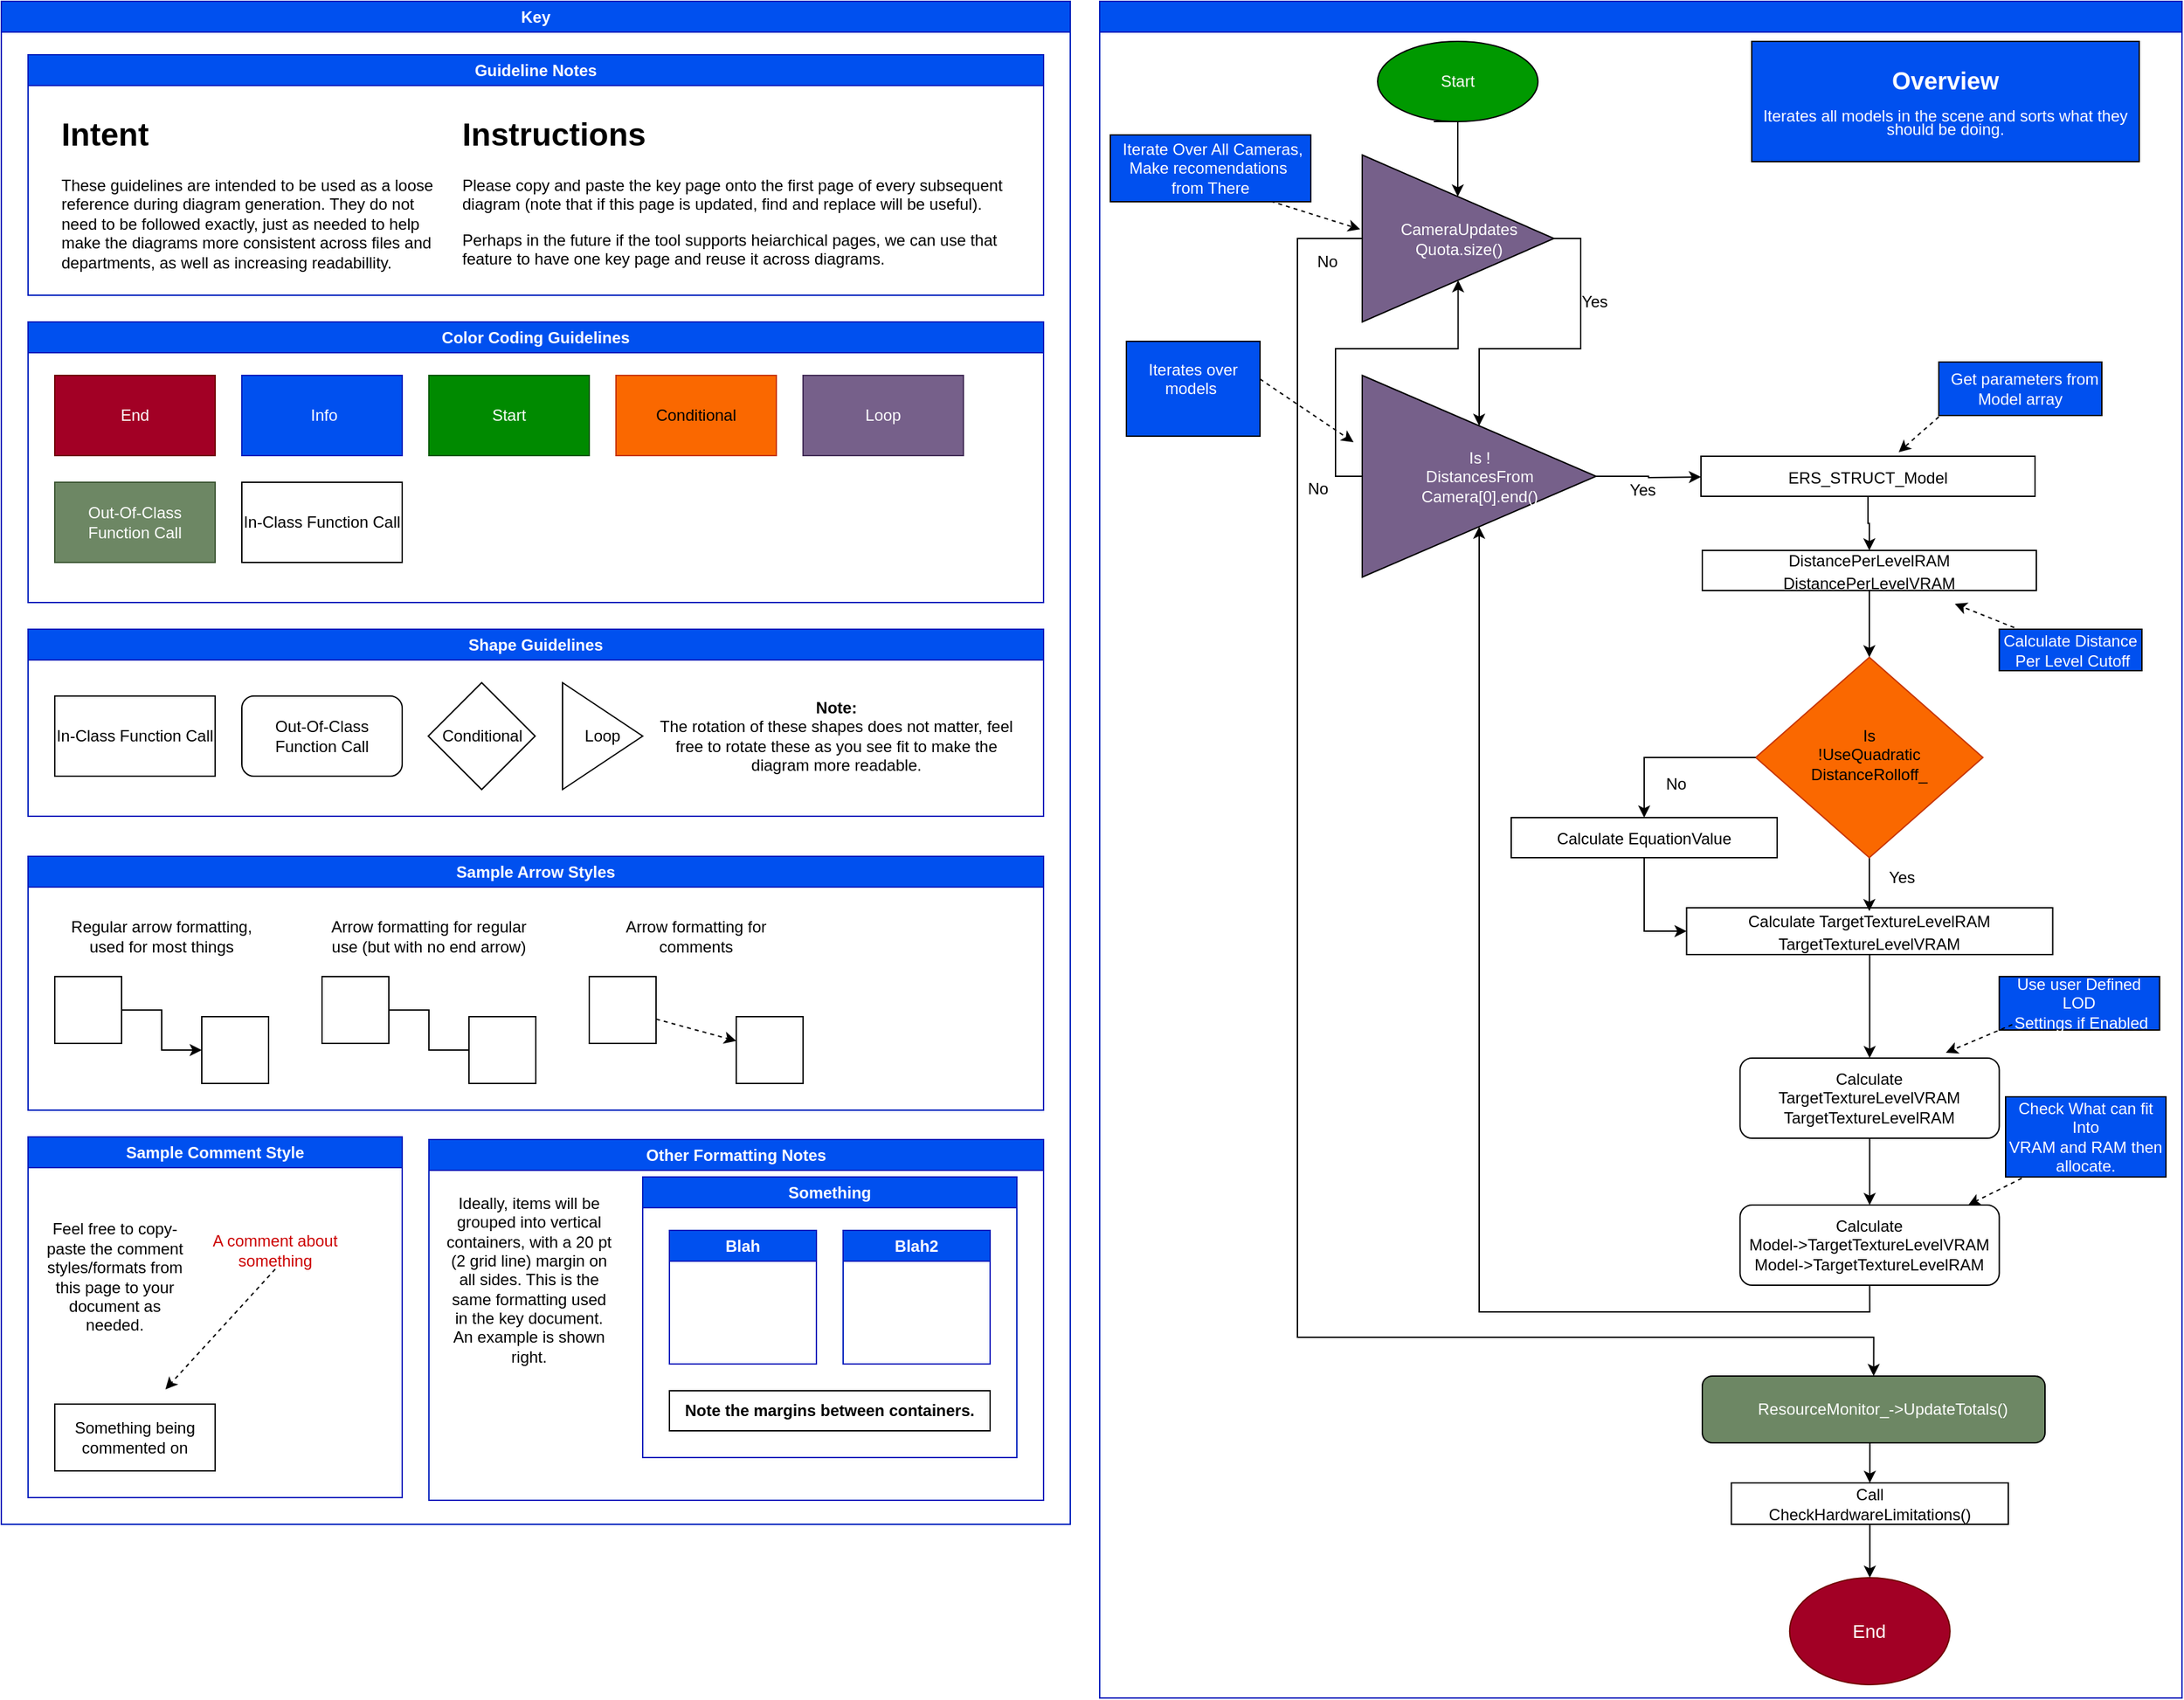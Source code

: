 <mxfile version="20.8.16" type="device"><diagram id="C5RBs43oDa-KdzZeNtuy" name="Page-1"><mxGraphModel dx="3312" dy="820" grid="1" gridSize="10" guides="1" tooltips="1" connect="1" arrows="1" fold="1" page="1" pageScale="1" pageWidth="827" pageHeight="1169" math="0" shadow="0"><root><mxCell id="WIyWlLk6GJQsqaUBKTNV-0"/><mxCell id="WIyWlLk6GJQsqaUBKTNV-1" parent="WIyWlLk6GJQsqaUBKTNV-0"/><mxCell id="2A2WR5lvEW17v0zDYdmm-0" value="" style="swimlane;whiteSpace=wrap;html=1;fillColor=#0050ef;fontColor=#FFFFFF;strokeColor=#001DBC;startSize=23;" parent="WIyWlLk6GJQsqaUBKTNV-1" vertex="1"><mxGeometry x="-818" y="20" width="810" height="1270" as="geometry"/></mxCell><mxCell id="4I0pWPK1nlTVH2F_2-ja-44" value="End" style="ellipse;whiteSpace=wrap;html=1;labelBackgroundColor=none;fontSize=14;labelBorderColor=none;fillColor=#a20025;fontColor=#ffffff;strokeColor=#6F0000;" parent="2A2WR5lvEW17v0zDYdmm-0" vertex="1"><mxGeometry x="516.38" y="1180" width="120" height="80" as="geometry"/></mxCell><mxCell id="2A2WR5lvEW17v0zDYdmm-2" value="&lt;h1 style=&quot;text-align: center;&quot;&gt;&lt;br&gt;&lt;/h1&gt;" style="text;html=1;strokeColor=none;fillColor=none;spacing=5;spacingTop=-20;whiteSpace=wrap;overflow=hidden;rounded=0;fontColor=default;labelBackgroundColor=none;" parent="2A2WR5lvEW17v0zDYdmm-0" vertex="1"><mxGeometry x="390" y="30" width="370" height="80" as="geometry"/></mxCell><mxCell id="2A2WR5lvEW17v0zDYdmm-10" style="edgeStyle=orthogonalEdgeStyle;rounded=0;orthogonalLoop=1;jettySize=auto;html=1;fontColor=#000000;endArrow=classic;endFill=1;" parent="2A2WR5lvEW17v0zDYdmm-0" target="O3GjJdAVlGLCjwPJykgu-1" edge="1"><mxGeometry relative="1" as="geometry"><mxPoint x="250" y="90" as="sourcePoint"/><mxPoint x="250" y="130" as="targetPoint"/><Array as="points"><mxPoint x="268" y="90"/></Array></mxGeometry></mxCell><mxCell id="O3GjJdAVlGLCjwPJykgu-57" style="edgeStyle=orthogonalEdgeStyle;rounded=0;orthogonalLoop=1;jettySize=auto;html=1;exitX=1;exitY=0.5;exitDx=0;exitDy=0;entryX=0.5;entryY=0;entryDx=0;entryDy=0;" parent="2A2WR5lvEW17v0zDYdmm-0" source="O3GjJdAVlGLCjwPJykgu-1" target="O3GjJdAVlGLCjwPJykgu-4" edge="1"><mxGeometry relative="1" as="geometry"/></mxCell><mxCell id="O3GjJdAVlGLCjwPJykgu-59" style="edgeStyle=orthogonalEdgeStyle;rounded=0;orthogonalLoop=1;jettySize=auto;html=1;exitX=0;exitY=0.5;exitDx=0;exitDy=0;entryX=0.5;entryY=0;entryDx=0;entryDy=0;" parent="2A2WR5lvEW17v0zDYdmm-0" source="O3GjJdAVlGLCjwPJykgu-1" target="O3GjJdAVlGLCjwPJykgu-41" edge="1"><mxGeometry relative="1" as="geometry"><mxPoint x="130" y="370" as="targetPoint"/><Array as="points"><mxPoint x="148" y="178"/><mxPoint x="148" y="1000"/><mxPoint x="579" y="1000"/></Array></mxGeometry></mxCell><mxCell id="O3GjJdAVlGLCjwPJykgu-1" value="&lt;font color=&quot;#ffffff&quot;&gt;CameraUpdates&lt;br&gt;Quota.size()&lt;/font&gt;" style="triangle;whiteSpace=wrap;html=1;fillColor=#76608A;" parent="2A2WR5lvEW17v0zDYdmm-0" vertex="1"><mxGeometry x="196.5" y="115" width="143.5" height="125" as="geometry"/></mxCell><mxCell id="YO7FioUosRV2KcwGIZru-86" style="edgeStyle=orthogonalEdgeStyle;rounded=0;orthogonalLoop=1;jettySize=auto;html=1;exitX=0;exitY=0.5;exitDx=0;exitDy=0;" parent="2A2WR5lvEW17v0zDYdmm-0" source="O3GjJdAVlGLCjwPJykgu-4" target="O3GjJdAVlGLCjwPJykgu-1" edge="1"><mxGeometry relative="1" as="geometry"/></mxCell><mxCell id="O3GjJdAVlGLCjwPJykgu-23" value="&lt;font color=&quot;#fffafa&quot;&gt;Start&lt;/font&gt;" style="ellipse;whiteSpace=wrap;html=1;fillColor=#009900;" parent="2A2WR5lvEW17v0zDYdmm-0" vertex="1"><mxGeometry x="208" y="30" width="120" height="60" as="geometry"/></mxCell><mxCell id="O3GjJdAVlGLCjwPJykgu-44" style="edgeStyle=orthogonalEdgeStyle;rounded=0;orthogonalLoop=1;jettySize=auto;html=1;exitX=0.5;exitY=1;exitDx=0;exitDy=0;entryX=0.5;entryY=0;entryDx=0;entryDy=0;" parent="2A2WR5lvEW17v0zDYdmm-0" source="O3GjJdAVlGLCjwPJykgu-40" target="4I0pWPK1nlTVH2F_2-ja-44" edge="1"><mxGeometry relative="1" as="geometry"/></mxCell><mxCell id="O3GjJdAVlGLCjwPJykgu-40" value="Call &lt;br&gt;CheckHardwareLimitations()" style="rounded=0;whiteSpace=wrap;html=1;" parent="2A2WR5lvEW17v0zDYdmm-0" vertex="1"><mxGeometry x="472.75" y="1109" width="207.25" height="31" as="geometry"/></mxCell><mxCell id="O3GjJdAVlGLCjwPJykgu-48" value="No" style="text;html=1;align=center;verticalAlign=middle;resizable=0;points=[];autosize=1;strokeColor=none;fillColor=none;" parent="2A2WR5lvEW17v0zDYdmm-0" vertex="1"><mxGeometry x="143" y="350" width="40" height="30" as="geometry"/></mxCell><mxCell id="O3GjJdAVlGLCjwPJykgu-58" value="Yes" style="text;html=1;align=center;verticalAlign=middle;resizable=0;points=[];autosize=1;strokeColor=none;fillColor=none;" parent="2A2WR5lvEW17v0zDYdmm-0" vertex="1"><mxGeometry x="350" y="210" width="40" height="30" as="geometry"/></mxCell><mxCell id="O3GjJdAVlGLCjwPJykgu-60" value="No" style="text;html=1;align=center;verticalAlign=middle;resizable=0;points=[];autosize=1;strokeColor=none;fillColor=none;" parent="2A2WR5lvEW17v0zDYdmm-0" vertex="1"><mxGeometry x="150" y="180" width="40" height="30" as="geometry"/></mxCell><mxCell id="YO7FioUosRV2KcwGIZru-0" style="rounded=0;orthogonalLoop=1;jettySize=auto;html=1;fontColor=default;endArrow=classic;endFill=1;dashed=1;" parent="2A2WR5lvEW17v0zDYdmm-0" edge="1"><mxGeometry relative="1" as="geometry"><mxPoint x="110" y="276" as="sourcePoint"/><mxPoint x="190" y="330" as="targetPoint"/><Array as="points"><mxPoint x="110" y="276"/></Array></mxGeometry></mxCell><mxCell id="YO7FioUosRV2KcwGIZru-1" style="rounded=0;orthogonalLoop=1;jettySize=auto;html=1;fontColor=default;endArrow=classic;endFill=1;dashed=1;entryX=1.124;entryY=-0.312;entryDx=0;entryDy=0;entryPerimeter=0;" parent="2A2WR5lvEW17v0zDYdmm-0" target="O3GjJdAVlGLCjwPJykgu-60" edge="1"><mxGeometry relative="1" as="geometry"><mxPoint x="116.5" y="146" as="sourcePoint"/><mxPoint x="184.06" y="157.98" as="targetPoint"/><Array as="points"><mxPoint x="116.5" y="146"/></Array></mxGeometry></mxCell><mxCell id="YO7FioUosRV2KcwGIZru-9" style="edgeStyle=orthogonalEdgeStyle;rounded=0;orthogonalLoop=1;jettySize=auto;html=1;exitX=0.5;exitY=1;exitDx=0;exitDy=0;entryX=0.5;entryY=0;entryDx=0;entryDy=0;" parent="2A2WR5lvEW17v0zDYdmm-0" source="O3GjJdAVlGLCjwPJykgu-41" target="O3GjJdAVlGLCjwPJykgu-40" edge="1"><mxGeometry relative="1" as="geometry"/></mxCell><mxCell id="O3GjJdAVlGLCjwPJykgu-41" value="&lt;div&gt;&lt;font color=&quot;#ffffff&quot;&gt;&amp;nbsp; &amp;nbsp; ResourceMonitor_-&amp;gt;UpdateTotals()&lt;/font&gt;&lt;/div&gt;" style="rounded=1;whiteSpace=wrap;html=1;fillColor=#6D8764;" parent="2A2WR5lvEW17v0zDYdmm-0" vertex="1"><mxGeometry x="451" y="1029" width="256.5" height="50" as="geometry"/></mxCell><mxCell id="YO7FioUosRV2KcwGIZru-13" value="&lt;div style=&quot;border-color: var(--border-color);&quot;&gt;&lt;span style=&quot;border-color: var(--border-color);&quot;&gt;&lt;font style=&quot;&quot; color=&quot;#ffffff&quot;&gt;&amp;nbsp; Iterate Over All Cameras,&amp;nbsp;&lt;/font&gt;&lt;/span&gt;&lt;/div&gt;&lt;div style=&quot;border-color: var(--border-color);&quot;&gt;&lt;span style=&quot;border-color: var(--border-color);&quot;&gt;&lt;font color=&quot;#ffffff&quot;&gt;Make recomendations&amp;nbsp;&lt;/font&gt;&lt;/span&gt;&lt;/div&gt;&lt;div style=&quot;border-color: var(--border-color);&quot;&gt;&lt;span style=&quot;border-color: var(--border-color);&quot;&gt;&lt;font style=&quot;&quot; color=&quot;#ffffff&quot;&gt;from There&lt;/font&gt;&lt;/span&gt;&lt;/div&gt;" style="rounded=0;whiteSpace=wrap;html=1;fillColor=#0050EF;" parent="2A2WR5lvEW17v0zDYdmm-0" vertex="1"><mxGeometry x="8" y="100" width="150" height="50" as="geometry"/></mxCell><mxCell id="YO7FioUosRV2KcwGIZru-16" value="&lt;p style=&quot;line-height: 100%;&quot;&gt;&lt;/p&gt;&lt;h2 style=&quot;border-color: var(--border-color); line-height: 80%;&quot;&gt;&lt;font color=&quot;#ffffff&quot;&gt;Overview&lt;/font&gt;&lt;/h2&gt;&lt;div style=&quot;border-color: var(--border-color); line-height: 80%;&quot;&gt;&lt;font color=&quot;#ffffff&quot;&gt;Iterates all models in the scene and sorts what they should be doing.&lt;/font&gt;&lt;/div&gt;&lt;p&gt;&lt;/p&gt;" style="rounded=0;whiteSpace=wrap;html=1;fillColor=#0050EF;" parent="2A2WR5lvEW17v0zDYdmm-0" vertex="1"><mxGeometry x="488" y="30" width="290" height="90" as="geometry"/></mxCell><mxCell id="YO7FioUosRV2KcwGIZru-17" value="&lt;div style=&quot;border-color: var(--border-color);&quot;&gt;&lt;span style=&quot;border-color: var(--border-color);&quot;&gt;&lt;font style=&quot;&quot; color=&quot;#ffffff&quot;&gt;&amp;nbsp; Get parameters from Model array&lt;/font&gt;&lt;/span&gt;&lt;/div&gt;" style="rounded=0;whiteSpace=wrap;html=1;fillColor=#0050EF;" parent="2A2WR5lvEW17v0zDYdmm-0" vertex="1"><mxGeometry x="628" y="270" width="122" height="40" as="geometry"/></mxCell><mxCell id="YO7FioUosRV2KcwGIZru-22" value="&lt;div style=&quot;border-color: var(--border-color);&quot;&gt;&lt;span style=&quot;border-color: var(--border-color);&quot;&gt;&lt;font style=&quot;&quot; color=&quot;#ffffff&quot;&gt;Iterates over models&amp;nbsp;&lt;/font&gt;&lt;/span&gt;&lt;br&gt;&lt;/div&gt;&lt;div style=&quot;border-color: var(--border-color);&quot;&gt;&lt;span style=&quot;border-color: var(--border-color);&quot;&gt;&lt;font style=&quot;&quot; color=&quot;#ffffff&quot;&gt;&lt;br&gt;&lt;/font&gt;&lt;/span&gt;&lt;/div&gt;" style="rounded=0;whiteSpace=wrap;html=1;fillColor=#0050EF;" parent="2A2WR5lvEW17v0zDYdmm-0" vertex="1"><mxGeometry x="20" y="254.5" width="100" height="71" as="geometry"/></mxCell><mxCell id="YO7FioUosRV2KcwGIZru-89" value="" style="group" parent="2A2WR5lvEW17v0zDYdmm-0" vertex="1" connectable="0"><mxGeometry x="196.5" y="280" width="610" height="700" as="geometry"/></mxCell><mxCell id="4I0pWPK1nlTVH2F_2-ja-8" value="&lt;font style=&quot;font-size: 12px;&quot;&gt;ERS_STRUCT_Model&lt;/font&gt;" style="rounded=0;whiteSpace=wrap;html=1;labelBackgroundColor=none;fontSize=14;labelBorderColor=none;" parent="YO7FioUosRV2KcwGIZru-89" vertex="1"><mxGeometry x="253.5" y="60.5" width="250" height="30" as="geometry"/></mxCell><mxCell id="4I0pWPK1nlTVH2F_2-ja-32" value="&lt;font style=&quot;font-size: 12px;&quot;&gt;Calculate TargetTextureLevelRAM&lt;br&gt;TargetTextureLevelVRAM&lt;/font&gt;" style="rounded=0;whiteSpace=wrap;html=1;labelBackgroundColor=none;fontSize=14;labelBorderColor=none;" parent="YO7FioUosRV2KcwGIZru-89" vertex="1"><mxGeometry x="242.75" y="398.5" width="274" height="35" as="geometry"/></mxCell><mxCell id="O3GjJdAVlGLCjwPJykgu-7" style="edgeStyle=orthogonalEdgeStyle;rounded=0;orthogonalLoop=1;jettySize=auto;html=1;exitX=1;exitY=0.5;exitDx=0;exitDy=0;" parent="YO7FioUosRV2KcwGIZru-89" source="O3GjJdAVlGLCjwPJykgu-4" edge="1"><mxGeometry relative="1" as="geometry"><mxPoint x="253.5" y="76" as="targetPoint"/></mxGeometry></mxCell><mxCell id="O3GjJdAVlGLCjwPJykgu-4" value="&lt;font color=&quot;#ffffff&quot;&gt;Is ! &lt;br&gt;DistancesFrom&lt;br&gt;Camera[0].end()&lt;/font&gt;" style="triangle;whiteSpace=wrap;html=1;fillColor=#76608A;" parent="YO7FioUosRV2KcwGIZru-89" vertex="1"><mxGeometry width="175" height="151" as="geometry"/></mxCell><mxCell id="O3GjJdAVlGLCjwPJykgu-8" value="&lt;font style=&quot;font-size: 12px;&quot;&gt;DistancePerLevelRAM&lt;br&gt;DistancePerLevelVRAM&lt;/font&gt;" style="rounded=0;whiteSpace=wrap;html=1;labelBackgroundColor=none;fontSize=14;labelBorderColor=none;" parent="YO7FioUosRV2KcwGIZru-89" vertex="1"><mxGeometry x="254.5" y="131" width="250" height="30" as="geometry"/></mxCell><mxCell id="O3GjJdAVlGLCjwPJykgu-9" style="edgeStyle=orthogonalEdgeStyle;rounded=0;orthogonalLoop=1;jettySize=auto;html=1;exitX=0.5;exitY=1;exitDx=0;exitDy=0;entryX=0.5;entryY=0;entryDx=0;entryDy=0;" parent="YO7FioUosRV2KcwGIZru-89" source="4I0pWPK1nlTVH2F_2-ja-8" target="O3GjJdAVlGLCjwPJykgu-8" edge="1"><mxGeometry relative="1" as="geometry"/></mxCell><mxCell id="O3GjJdAVlGLCjwPJykgu-14" style="edgeStyle=orthogonalEdgeStyle;rounded=0;orthogonalLoop=1;jettySize=auto;html=1;exitX=0.5;exitY=1;exitDx=0;exitDy=0;" parent="YO7FioUosRV2KcwGIZru-89" source="O3GjJdAVlGLCjwPJykgu-11" edge="1"><mxGeometry relative="1" as="geometry"><mxPoint x="379.5" y="401" as="targetPoint"/></mxGeometry></mxCell><mxCell id="O3GjJdAVlGLCjwPJykgu-11" value="Is&lt;br&gt;!UseQuadratic&lt;br&gt;DistanceRolloff_" style="rhombus;whiteSpace=wrap;html=1;shadow=0;fontFamily=Helvetica;fontSize=12;align=center;strokeWidth=1;spacing=6;spacingTop=-4;labelBackgroundColor=none;labelBorderColor=none;fillColor=#fa6800;fontColor=#000000;strokeColor=#C73500;" parent="YO7FioUosRV2KcwGIZru-89" vertex="1"><mxGeometry x="294.5" y="211" width="170" height="150" as="geometry"/></mxCell><mxCell id="O3GjJdAVlGLCjwPJykgu-12" style="edgeStyle=orthogonalEdgeStyle;rounded=0;orthogonalLoop=1;jettySize=auto;html=1;exitX=0.5;exitY=1;exitDx=0;exitDy=0;entryX=0.5;entryY=0;entryDx=0;entryDy=0;" parent="YO7FioUosRV2KcwGIZru-89" source="O3GjJdAVlGLCjwPJykgu-8" target="O3GjJdAVlGLCjwPJykgu-11" edge="1"><mxGeometry relative="1" as="geometry"/></mxCell><mxCell id="O3GjJdAVlGLCjwPJykgu-18" style="edgeStyle=orthogonalEdgeStyle;rounded=0;orthogonalLoop=1;jettySize=auto;html=1;exitX=0.5;exitY=1;exitDx=0;exitDy=0;entryX=0;entryY=0.5;entryDx=0;entryDy=0;" parent="YO7FioUosRV2KcwGIZru-89" source="O3GjJdAVlGLCjwPJykgu-16" target="4I0pWPK1nlTVH2F_2-ja-32" edge="1"><mxGeometry relative="1" as="geometry"/></mxCell><mxCell id="O3GjJdAVlGLCjwPJykgu-16" value="&lt;font style=&quot;font-size: 12px;&quot;&gt;Calculate EquationValue&lt;/font&gt;" style="rounded=0;whiteSpace=wrap;html=1;labelBackgroundColor=none;fontSize=14;labelBorderColor=none;" parent="YO7FioUosRV2KcwGIZru-89" vertex="1"><mxGeometry x="111.5" y="331" width="199" height="30" as="geometry"/></mxCell><mxCell id="O3GjJdAVlGLCjwPJykgu-17" style="edgeStyle=orthogonalEdgeStyle;rounded=0;orthogonalLoop=1;jettySize=auto;html=1;exitX=0;exitY=0.5;exitDx=0;exitDy=0;entryX=0.5;entryY=0;entryDx=0;entryDy=0;" parent="YO7FioUosRV2KcwGIZru-89" source="O3GjJdAVlGLCjwPJykgu-11" target="O3GjJdAVlGLCjwPJykgu-16" edge="1"><mxGeometry relative="1" as="geometry"/></mxCell><mxCell id="O3GjJdAVlGLCjwPJykgu-20" value="No" style="text;html=1;align=center;verticalAlign=middle;resizable=0;points=[];autosize=1;strokeColor=none;fillColor=none;" parent="YO7FioUosRV2KcwGIZru-89" vertex="1"><mxGeometry x="214.5" y="291" width="40" height="30" as="geometry"/></mxCell><mxCell id="O3GjJdAVlGLCjwPJykgu-25" value="Calculate &lt;br&gt;TargetTextureLevelVRAM&lt;br&gt;TargetTextureLevelRAM" style="rounded=1;whiteSpace=wrap;html=1;" parent="YO7FioUosRV2KcwGIZru-89" vertex="1"><mxGeometry x="282.75" y="511" width="194" height="60" as="geometry"/></mxCell><mxCell id="O3GjJdAVlGLCjwPJykgu-29" style="edgeStyle=orthogonalEdgeStyle;rounded=0;orthogonalLoop=1;jettySize=auto;html=1;exitX=0.5;exitY=1;exitDx=0;exitDy=0;entryX=0.5;entryY=0;entryDx=0;entryDy=0;" parent="YO7FioUosRV2KcwGIZru-89" source="4I0pWPK1nlTVH2F_2-ja-32" target="O3GjJdAVlGLCjwPJykgu-25" edge="1"><mxGeometry relative="1" as="geometry"/></mxCell><mxCell id="YO7FioUosRV2KcwGIZru-83" style="edgeStyle=orthogonalEdgeStyle;rounded=0;orthogonalLoop=1;jettySize=auto;html=1;exitX=0.5;exitY=1;exitDx=0;exitDy=0;" parent="YO7FioUosRV2KcwGIZru-89" source="O3GjJdAVlGLCjwPJykgu-36" target="O3GjJdAVlGLCjwPJykgu-4" edge="1"><mxGeometry relative="1" as="geometry"/></mxCell><mxCell id="O3GjJdAVlGLCjwPJykgu-36" value="Calculate &lt;br&gt;Model-&amp;gt;TargetTextureLevelVRAM&lt;br&gt;Model-&amp;gt;TargetTextureLevelRAM" style="rounded=1;whiteSpace=wrap;html=1;" parent="YO7FioUosRV2KcwGIZru-89" vertex="1"><mxGeometry x="282.75" y="621" width="194" height="60" as="geometry"/></mxCell><mxCell id="O3GjJdAVlGLCjwPJykgu-51" style="edgeStyle=orthogonalEdgeStyle;rounded=0;orthogonalLoop=1;jettySize=auto;html=1;exitX=0.5;exitY=1;exitDx=0;exitDy=0;entryX=0.5;entryY=0;entryDx=0;entryDy=0;" parent="YO7FioUosRV2KcwGIZru-89" source="O3GjJdAVlGLCjwPJykgu-25" target="O3GjJdAVlGLCjwPJykgu-36" edge="1"><mxGeometry relative="1" as="geometry"><mxPoint x="388.5" y="621" as="targetPoint"/></mxGeometry></mxCell><mxCell id="O3GjJdAVlGLCjwPJykgu-19" value="Yes" style="text;html=1;align=center;verticalAlign=middle;resizable=0;points=[];autosize=1;strokeColor=none;fillColor=none;" parent="YO7FioUosRV2KcwGIZru-89" vertex="1"><mxGeometry x="383.5" y="361" width="40" height="30" as="geometry"/></mxCell><mxCell id="O3GjJdAVlGLCjwPJykgu-47" value="Yes" style="text;html=1;align=center;verticalAlign=middle;resizable=0;points=[];autosize=1;strokeColor=none;fillColor=none;" parent="YO7FioUosRV2KcwGIZru-89" vertex="1"><mxGeometry x="189.5" y="71" width="40" height="30" as="geometry"/></mxCell><mxCell id="YO7FioUosRV2KcwGIZru-5" style="rounded=0;orthogonalLoop=1;jettySize=auto;html=1;fontColor=default;endArrow=classic;endFill=1;dashed=1;" parent="YO7FioUosRV2KcwGIZru-89" edge="1"><mxGeometry relative="1" as="geometry"><mxPoint x="493.5" y="191" as="sourcePoint"/><mxPoint x="443.5" y="171" as="targetPoint"/><Array as="points"/></mxGeometry></mxCell><mxCell id="YO7FioUosRV2KcwGIZru-20" style="rounded=0;orthogonalLoop=1;jettySize=auto;html=1;fontColor=default;endArrow=classic;endFill=1;dashed=1;entryX=0.592;entryY=-0.1;entryDx=0;entryDy=0;entryPerimeter=0;" parent="YO7FioUosRV2KcwGIZru-89" target="4I0pWPK1nlTVH2F_2-ja-8" edge="1"><mxGeometry relative="1" as="geometry"><mxPoint x="431.5" y="31" as="sourcePoint"/><mxPoint x="499.06" y="42.98" as="targetPoint"/><Array as="points"><mxPoint x="431.5" y="31"/></Array></mxGeometry></mxCell><mxCell id="YO7FioUosRV2KcwGIZru-21" value="&lt;div style=&quot;border-color: var(--border-color);&quot;&gt;&lt;span style=&quot;border-color: var(--border-color);&quot;&gt;&lt;font style=&quot;&quot; color=&quot;#ffffff&quot;&gt;Calculate Distance&lt;br style=&quot;border-color: var(--border-color);&quot;&gt;&amp;nbsp;Per Level Cutoff&lt;/font&gt;&lt;/span&gt;&lt;br&gt;&lt;/div&gt;" style="rounded=0;whiteSpace=wrap;html=1;fillColor=#0050EF;" parent="YO7FioUosRV2KcwGIZru-89" vertex="1"><mxGeometry x="476.75" y="190" width="106.75" height="31" as="geometry"/></mxCell><mxCell id="YO7FioUosRV2KcwGIZru-24" value="&lt;div style=&quot;border-color: var(--border-color);&quot;&gt;&lt;font color=&quot;#ffffff&quot;&gt;Use user Defined LOD&lt;br style=&quot;border-color: var(--border-color);&quot;&gt;&amp;nbsp;Settings if Enabled&lt;/font&gt;&lt;br&gt;&lt;/div&gt;" style="rounded=0;whiteSpace=wrap;html=1;fillColor=#0050EF;" parent="YO7FioUosRV2KcwGIZru-89" vertex="1"><mxGeometry x="476.75" y="450" width="120" height="40" as="geometry"/></mxCell><mxCell id="YO7FioUosRV2KcwGIZru-27" value="&lt;div style=&quot;border-color: var(--border-color);&quot;&gt;&lt;font color=&quot;#ffffff&quot;&gt;Check What can fit Into&lt;br style=&quot;border-color: var(--border-color);&quot;&gt;&lt;span style=&quot;&quot;&gt;VRAM and RAM then allocate.&lt;/span&gt;&lt;/font&gt;&lt;br&gt;&lt;/div&gt;" style="rounded=0;whiteSpace=wrap;html=1;fillColor=#0050EF;" parent="YO7FioUosRV2KcwGIZru-89" vertex="1"><mxGeometry x="481.5" y="540" width="120" height="60" as="geometry"/></mxCell><mxCell id="YO7FioUosRV2KcwGIZru-76" style="rounded=0;orthogonalLoop=1;jettySize=auto;html=1;fontColor=default;endArrow=classic;endFill=1;dashed=1;" parent="YO7FioUosRV2KcwGIZru-89" edge="1"><mxGeometry relative="1" as="geometry"><mxPoint x="493.5" y="601" as="sourcePoint"/><mxPoint x="453.5" y="621" as="targetPoint"/><Array as="points"/></mxGeometry></mxCell><mxCell id="YO7FioUosRV2KcwGIZru-79" style="rounded=0;orthogonalLoop=1;jettySize=auto;html=1;fontColor=default;endArrow=classic;endFill=1;dashed=1;entryX=0.794;entryY=-0.067;entryDx=0;entryDy=0;entryPerimeter=0;exitX=0.081;exitY=0.9;exitDx=0;exitDy=0;exitPerimeter=0;" parent="YO7FioUosRV2KcwGIZru-89" source="YO7FioUosRV2KcwGIZru-24" target="O3GjJdAVlGLCjwPJykgu-25" edge="1"><mxGeometry relative="1" as="geometry"><mxPoint x="498" y="501" as="sourcePoint"/><mxPoint x="448" y="481" as="targetPoint"/><Array as="points"/></mxGeometry></mxCell><mxCell id="2A2WR5lvEW17v0zDYdmm-4" value="Key" style="swimlane;whiteSpace=wrap;html=1;fontColor=#ffffff;fillColor=#0050ef;strokeColor=#001DBC;" parent="WIyWlLk6GJQsqaUBKTNV-1" vertex="1"><mxGeometry x="-1640" y="20" width="800" height="1140" as="geometry"/></mxCell><mxCell id="2A2WR5lvEW17v0zDYdmm-5" value="Color Coding Guidelines" style="swimlane;whiteSpace=wrap;html=1;fontColor=#ffffff;fillColor=#0050ef;strokeColor=#001DBC;" parent="2A2WR5lvEW17v0zDYdmm-4" vertex="1"><mxGeometry x="20" y="240" width="760" height="210" as="geometry"/></mxCell><mxCell id="2A2WR5lvEW17v0zDYdmm-6" value="End" style="rounded=0;whiteSpace=wrap;html=1;fontColor=#ffffff;fillColor=#a20025;strokeColor=#6F0000;" parent="2A2WR5lvEW17v0zDYdmm-5" vertex="1"><mxGeometry x="20" y="40" width="120" height="60" as="geometry"/></mxCell><mxCell id="2A2WR5lvEW17v0zDYdmm-7" value="&amp;nbsp;Info" style="rounded=0;whiteSpace=wrap;html=1;fontColor=#ffffff;fillColor=#0050EF;strokeColor=#001DBC;" parent="2A2WR5lvEW17v0zDYdmm-5" vertex="1"><mxGeometry x="160" y="40" width="120" height="60" as="geometry"/></mxCell><mxCell id="2A2WR5lvEW17v0zDYdmm-8" value="Start" style="rounded=0;whiteSpace=wrap;html=1;fontColor=#ffffff;fillColor=#008a00;strokeColor=#005700;" parent="2A2WR5lvEW17v0zDYdmm-5" vertex="1"><mxGeometry x="300" y="40" width="120" height="60" as="geometry"/></mxCell><mxCell id="2A2WR5lvEW17v0zDYdmm-17" value="Loop" style="rounded=0;whiteSpace=wrap;html=1;glass=0;labelBackgroundColor=none;sketch=0;fontColor=#ffffff;fillColor=#76608a;strokeColor=#432D57;" parent="2A2WR5lvEW17v0zDYdmm-5" vertex="1"><mxGeometry x="580" y="40" width="120" height="60" as="geometry"/></mxCell><mxCell id="2A2WR5lvEW17v0zDYdmm-22" value="Conditional" style="rounded=0;whiteSpace=wrap;html=1;glass=0;labelBackgroundColor=none;sketch=0;fontColor=default;fillColor=#fa6800;strokeColor=#C73500;" parent="2A2WR5lvEW17v0zDYdmm-5" vertex="1"><mxGeometry x="440" y="40" width="120" height="60" as="geometry"/></mxCell><mxCell id="2A2WR5lvEW17v0zDYdmm-23" value="In-Class Function Call" style="rounded=0;whiteSpace=wrap;html=1;glass=0;labelBackgroundColor=none;sketch=0;" parent="2A2WR5lvEW17v0zDYdmm-5" vertex="1"><mxGeometry x="160" y="120" width="120" height="60" as="geometry"/></mxCell><mxCell id="2A2WR5lvEW17v0zDYdmm-24" value="Out-Of-Class Function Call" style="rounded=0;whiteSpace=wrap;html=1;glass=0;labelBackgroundColor=none;sketch=0;fillColor=#6d8764;fontColor=#ffffff;strokeColor=#3A5431;" parent="2A2WR5lvEW17v0zDYdmm-5" vertex="1"><mxGeometry x="20" y="120" width="120" height="60" as="geometry"/></mxCell><mxCell id="2A2WR5lvEW17v0zDYdmm-26" value="Shape Guidelines" style="swimlane;whiteSpace=wrap;html=1;rounded=0;glass=0;labelBackgroundColor=none;sketch=0;fontColor=#ffffff;fillColor=#0050ef;strokeColor=#001DBC;" parent="2A2WR5lvEW17v0zDYdmm-4" vertex="1"><mxGeometry x="20" y="470" width="760" height="140" as="geometry"/></mxCell><mxCell id="2A2WR5lvEW17v0zDYdmm-32" value="In-Class Function Call" style="rounded=0;whiteSpace=wrap;html=1;glass=0;labelBackgroundColor=none;sketch=0;fontColor=default;" parent="2A2WR5lvEW17v0zDYdmm-26" vertex="1"><mxGeometry x="20" y="50" width="120" height="60" as="geometry"/></mxCell><mxCell id="2A2WR5lvEW17v0zDYdmm-33" value="Out-Of-Class Function Call" style="rounded=1;whiteSpace=wrap;html=1;glass=0;labelBackgroundColor=none;sketch=0;fontColor=default;" parent="2A2WR5lvEW17v0zDYdmm-26" vertex="1"><mxGeometry x="160" y="50" width="120" height="60" as="geometry"/></mxCell><mxCell id="2A2WR5lvEW17v0zDYdmm-34" value="Conditional" style="rhombus;whiteSpace=wrap;html=1;rounded=0;glass=0;labelBackgroundColor=none;sketch=0;fontColor=default;" parent="2A2WR5lvEW17v0zDYdmm-26" vertex="1"><mxGeometry x="299.5" y="40" width="80" height="80" as="geometry"/></mxCell><mxCell id="2A2WR5lvEW17v0zDYdmm-35" value="Loop" style="triangle;whiteSpace=wrap;html=1;rounded=0;glass=0;labelBackgroundColor=none;sketch=0;fontColor=default;" parent="2A2WR5lvEW17v0zDYdmm-26" vertex="1"><mxGeometry x="400" y="40" width="60" height="80" as="geometry"/></mxCell><mxCell id="2A2WR5lvEW17v0zDYdmm-36" value="&lt;b&gt;Note: &lt;/b&gt;&lt;br&gt;The rotation of these shapes does not matter, feel free to rotate these as you see fit to make the diagram more readable." style="text;html=1;strokeColor=none;fillColor=none;align=center;verticalAlign=middle;whiteSpace=wrap;rounded=0;fontColor=default;" parent="2A2WR5lvEW17v0zDYdmm-26" vertex="1"><mxGeometry x="470" y="40" width="270" height="80" as="geometry"/></mxCell><mxCell id="2A2WR5lvEW17v0zDYdmm-28" value="Guideline Notes" style="swimlane;whiteSpace=wrap;html=1;rounded=0;glass=0;labelBackgroundColor=none;sketch=0;fontColor=#ffffff;fillColor=#0050ef;strokeColor=#001DBC;" parent="2A2WR5lvEW17v0zDYdmm-4" vertex="1"><mxGeometry x="20" y="40" width="760" height="180" as="geometry"/></mxCell><mxCell id="2A2WR5lvEW17v0zDYdmm-30" value="&lt;h1&gt;Intent&lt;/h1&gt;&lt;p&gt;These guidelines are intended to be used as a loose reference during diagram generation. They do not need to be followed exactly, just as needed to help make the diagrams more consistent across files and departments, as well as increasing readabillity.&lt;/p&gt;" style="text;html=1;strokeColor=none;fillColor=none;spacing=5;spacingTop=-20;whiteSpace=wrap;overflow=hidden;rounded=0;fontColor=default;" parent="2A2WR5lvEW17v0zDYdmm-28" vertex="1"><mxGeometry x="20" y="40" width="300" height="130" as="geometry"/></mxCell><mxCell id="2A2WR5lvEW17v0zDYdmm-31" value="&lt;h1&gt;Instructions&lt;/h1&gt;&lt;p&gt;Please copy and paste the key page onto the first page of every subsequent diagram (note that if this page is updated, find and replace will be useful).&lt;/p&gt;&lt;p&gt;Perhaps in the future if the tool supports heiarchical pages, we can use that feature to have one key page and reuse it across diagrams.&lt;/p&gt;" style="text;html=1;strokeColor=none;fillColor=none;spacing=5;spacingTop=-20;whiteSpace=wrap;overflow=hidden;rounded=0;fontColor=default;" parent="2A2WR5lvEW17v0zDYdmm-28" vertex="1"><mxGeometry x="320" y="40" width="430" height="130" as="geometry"/></mxCell><mxCell id="2A2WR5lvEW17v0zDYdmm-38" value="Sample Arrow Styles" style="swimlane;whiteSpace=wrap;html=1;rounded=0;glass=0;labelBackgroundColor=none;sketch=0;fontColor=#ffffff;fillColor=#0050ef;strokeColor=#001DBC;" parent="2A2WR5lvEW17v0zDYdmm-4" vertex="1"><mxGeometry x="20" y="640" width="760" height="190" as="geometry"/></mxCell><mxCell id="2A2WR5lvEW17v0zDYdmm-46" style="edgeStyle=orthogonalEdgeStyle;rounded=0;orthogonalLoop=1;jettySize=auto;html=1;fontColor=default;endArrow=classic;endFill=1;" parent="2A2WR5lvEW17v0zDYdmm-38" source="2A2WR5lvEW17v0zDYdmm-44" target="2A2WR5lvEW17v0zDYdmm-45" edge="1"><mxGeometry relative="1" as="geometry"/></mxCell><mxCell id="2A2WR5lvEW17v0zDYdmm-44" value="" style="rounded=0;whiteSpace=wrap;html=1;glass=0;labelBackgroundColor=none;sketch=0;fontColor=default;" parent="2A2WR5lvEW17v0zDYdmm-38" vertex="1"><mxGeometry x="20" y="90" width="50" height="50" as="geometry"/></mxCell><mxCell id="2A2WR5lvEW17v0zDYdmm-45" value="" style="rounded=0;whiteSpace=wrap;html=1;glass=0;labelBackgroundColor=none;sketch=0;fontColor=default;" parent="2A2WR5lvEW17v0zDYdmm-38" vertex="1"><mxGeometry x="130" y="120" width="50" height="50" as="geometry"/></mxCell><mxCell id="2A2WR5lvEW17v0zDYdmm-49" value="Regular arrow formatting, used for most things" style="text;html=1;strokeColor=none;fillColor=none;align=center;verticalAlign=middle;whiteSpace=wrap;rounded=0;fontColor=default;" parent="2A2WR5lvEW17v0zDYdmm-38" vertex="1"><mxGeometry x="20" y="40" width="160" height="40" as="geometry"/></mxCell><mxCell id="2A2WR5lvEW17v0zDYdmm-51" value="" style="rounded=0;whiteSpace=wrap;html=1;glass=0;labelBackgroundColor=none;sketch=0;fontColor=default;" parent="2A2WR5lvEW17v0zDYdmm-38" vertex="1"><mxGeometry x="420" y="90" width="50" height="50" as="geometry"/></mxCell><mxCell id="2A2WR5lvEW17v0zDYdmm-52" value="" style="rounded=0;whiteSpace=wrap;html=1;glass=0;labelBackgroundColor=none;sketch=0;fontColor=default;" parent="2A2WR5lvEW17v0zDYdmm-38" vertex="1"><mxGeometry x="530" y="120" width="50" height="50" as="geometry"/></mxCell><mxCell id="2A2WR5lvEW17v0zDYdmm-50" style="rounded=0;orthogonalLoop=1;jettySize=auto;html=1;fontColor=default;endArrow=classic;endFill=1;dashed=1;" parent="2A2WR5lvEW17v0zDYdmm-38" source="2A2WR5lvEW17v0zDYdmm-51" target="2A2WR5lvEW17v0zDYdmm-52" edge="1"><mxGeometry relative="1" as="geometry"/></mxCell><mxCell id="2A2WR5lvEW17v0zDYdmm-53" value="Arrow formatting for comments" style="text;html=1;strokeColor=none;fillColor=none;align=center;verticalAlign=middle;whiteSpace=wrap;rounded=0;fontColor=default;" parent="2A2WR5lvEW17v0zDYdmm-38" vertex="1"><mxGeometry x="420" y="40" width="160" height="40" as="geometry"/></mxCell><mxCell id="2A2WR5lvEW17v0zDYdmm-55" value="" style="rounded=0;whiteSpace=wrap;html=1;glass=0;labelBackgroundColor=none;sketch=0;fontColor=default;" parent="2A2WR5lvEW17v0zDYdmm-38" vertex="1"><mxGeometry x="220" y="90" width="50" height="50" as="geometry"/></mxCell><mxCell id="2A2WR5lvEW17v0zDYdmm-56" value="" style="rounded=0;whiteSpace=wrap;html=1;glass=0;labelBackgroundColor=none;sketch=0;fontColor=default;" parent="2A2WR5lvEW17v0zDYdmm-38" vertex="1"><mxGeometry x="330" y="120" width="50" height="50" as="geometry"/></mxCell><mxCell id="2A2WR5lvEW17v0zDYdmm-54" style="edgeStyle=orthogonalEdgeStyle;rounded=0;orthogonalLoop=1;jettySize=auto;html=1;fontColor=default;endArrow=none;endFill=0;" parent="2A2WR5lvEW17v0zDYdmm-38" source="2A2WR5lvEW17v0zDYdmm-55" target="2A2WR5lvEW17v0zDYdmm-56" edge="1"><mxGeometry relative="1" as="geometry"/></mxCell><mxCell id="2A2WR5lvEW17v0zDYdmm-57" value="Arrow formatting for regular use (but with no end arrow)" style="text;html=1;strokeColor=none;fillColor=none;align=center;verticalAlign=middle;whiteSpace=wrap;rounded=0;fontColor=default;" parent="2A2WR5lvEW17v0zDYdmm-38" vertex="1"><mxGeometry x="220" y="40" width="160" height="40" as="geometry"/></mxCell><mxCell id="2A2WR5lvEW17v0zDYdmm-58" value="Sample Comment Style" style="swimlane;whiteSpace=wrap;html=1;rounded=0;glass=0;labelBackgroundColor=none;sketch=0;fontColor=#ffffff;fillColor=#0050ef;strokeColor=#001DBC;" parent="2A2WR5lvEW17v0zDYdmm-4" vertex="1"><mxGeometry x="20" y="850" width="280" height="270" as="geometry"/></mxCell><mxCell id="2A2WR5lvEW17v0zDYdmm-64" value="Something being commented on" style="rounded=0;whiteSpace=wrap;html=1;glass=0;labelBackgroundColor=none;sketch=0;fontColor=default;" parent="2A2WR5lvEW17v0zDYdmm-58" vertex="1"><mxGeometry x="20" y="200" width="120" height="50" as="geometry"/></mxCell><mxCell id="2A2WR5lvEW17v0zDYdmm-65" style="rounded=0;orthogonalLoop=1;jettySize=auto;html=1;fontColor=default;endArrow=classic;endFill=1;dashed=1;exitX=0.5;exitY=1;exitDx=0;exitDy=0;" parent="2A2WR5lvEW17v0zDYdmm-58" edge="1"><mxGeometry relative="1" as="geometry"><mxPoint x="185" y="99" as="sourcePoint"/><mxPoint x="102.826" y="189" as="targetPoint"/></mxGeometry></mxCell><mxCell id="2A2WR5lvEW17v0zDYdmm-72" value="&lt;font color=&quot;#cc0000&quot;&gt;A comment about something&lt;/font&gt;" style="text;html=1;strokeColor=none;fillColor=none;align=center;verticalAlign=middle;whiteSpace=wrap;rounded=0;glass=0;container=0;backgroundOutline=0;autosize=0;" parent="2A2WR5lvEW17v0zDYdmm-58" vertex="1"><mxGeometry x="110" y="60" width="150" height="50" as="geometry"/></mxCell><mxCell id="2A2WR5lvEW17v0zDYdmm-83" value="Feel free to copy-paste the comment styles/formats from this page to your document as needed." style="text;html=1;strokeColor=none;fillColor=none;align=center;verticalAlign=middle;whiteSpace=wrap;rounded=0;fontColor=default;" parent="2A2WR5lvEW17v0zDYdmm-58" vertex="1"><mxGeometry x="10" y="60" width="110" height="90" as="geometry"/></mxCell><mxCell id="2A2WR5lvEW17v0zDYdmm-73" value="Other Formatting Notes" style="swimlane;whiteSpace=wrap;html=1;rounded=0;glass=0;labelBackgroundColor=none;sketch=0;fontColor=#ffffff;fillColor=#0050ef;strokeColor=#001DBC;" parent="2A2WR5lvEW17v0zDYdmm-4" vertex="1"><mxGeometry x="320" y="852" width="460" height="270" as="geometry"/></mxCell><mxCell id="2A2WR5lvEW17v0zDYdmm-77" value="Ideally, items will be grouped into vertical containers, with a 20 pt (2 grid line) margin on all sides. This is the same formatting used in the key document. An example is shown right." style="text;html=1;strokeColor=none;fillColor=none;align=center;verticalAlign=middle;whiteSpace=wrap;rounded=0;fontColor=default;" parent="2A2WR5lvEW17v0zDYdmm-73" vertex="1"><mxGeometry x="10" y="30" width="130" height="150" as="geometry"/></mxCell><mxCell id="2A2WR5lvEW17v0zDYdmm-78" value="Something" style="swimlane;whiteSpace=wrap;html=1;rounded=0;glass=0;labelBackgroundColor=none;sketch=0;fontColor=#ffffff;fillColor=#0050ef;strokeColor=#001DBC;" parent="2A2WR5lvEW17v0zDYdmm-73" vertex="1"><mxGeometry x="160" y="28" width="280" height="210" as="geometry"/></mxCell><mxCell id="2A2WR5lvEW17v0zDYdmm-80" value="Blah" style="swimlane;whiteSpace=wrap;html=1;rounded=0;glass=0;labelBackgroundColor=none;sketch=0;fontColor=#ffffff;fillColor=#0050ef;strokeColor=#001DBC;startSize=23;" parent="2A2WR5lvEW17v0zDYdmm-78" vertex="1"><mxGeometry x="20" y="40" width="110" height="100" as="geometry"/></mxCell><mxCell id="2A2WR5lvEW17v0zDYdmm-81" value="Blah2" style="swimlane;whiteSpace=wrap;html=1;rounded=0;glass=0;labelBackgroundColor=none;sketch=0;fontColor=#ffffff;fillColor=#0050ef;strokeColor=#001DBC;" parent="2A2WR5lvEW17v0zDYdmm-78" vertex="1"><mxGeometry x="150" y="40" width="110" height="100" as="geometry"><mxRectangle x="150" y="40" width="70" height="30" as="alternateBounds"/></mxGeometry></mxCell><mxCell id="2A2WR5lvEW17v0zDYdmm-82" value="&lt;b&gt;Note the margins between containers.&lt;/b&gt;" style="rounded=0;whiteSpace=wrap;html=1;glass=0;labelBackgroundColor=none;sketch=0;fontColor=default;" parent="2A2WR5lvEW17v0zDYdmm-78" vertex="1"><mxGeometry x="20" y="160" width="240" height="30" as="geometry"/></mxCell></root></mxGraphModel></diagram></mxfile>